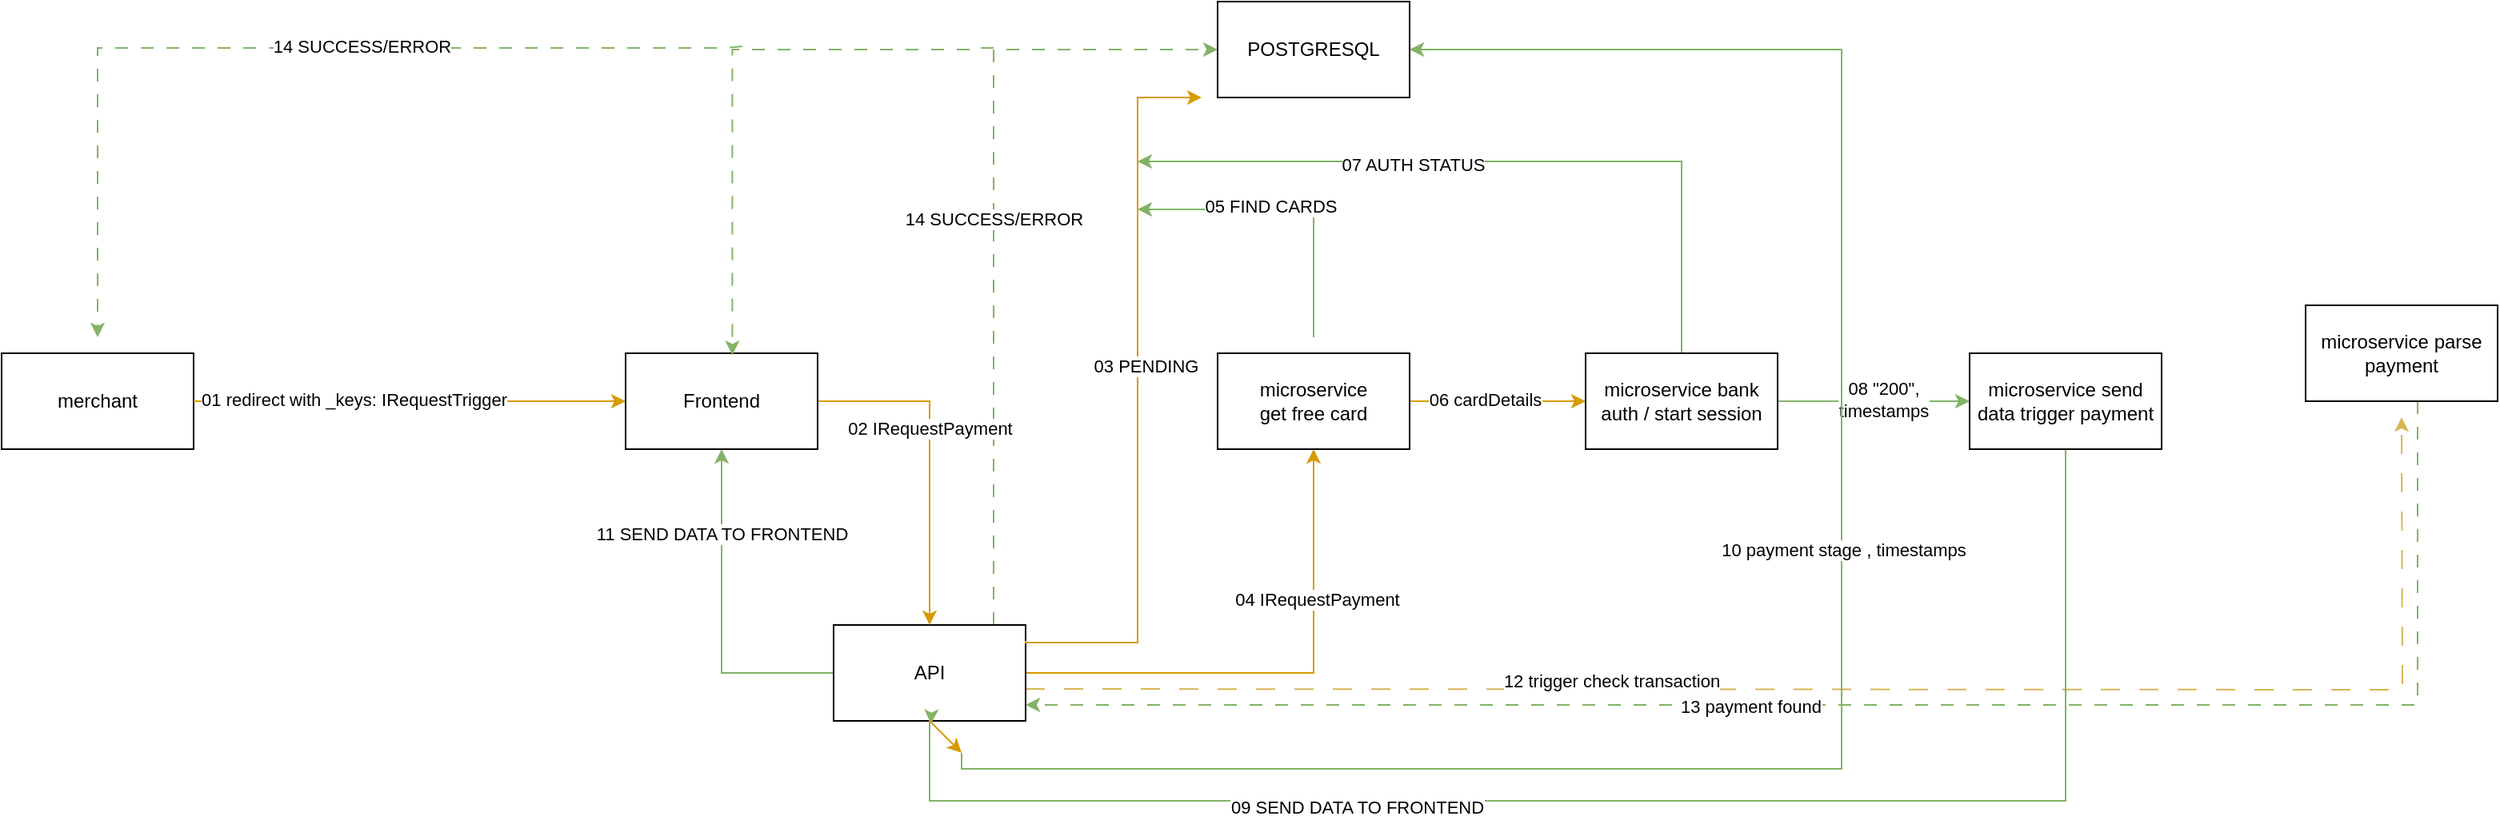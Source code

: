 <mxfile version="24.3.1" type="device">
  <diagram name="Page-1" id="G4kIawC5zEKvVTdzqohK">
    <mxGraphModel dx="1195" dy="1763" grid="1" gridSize="10" guides="1" tooltips="1" connect="1" arrows="1" fold="1" page="1" pageScale="1" pageWidth="850" pageHeight="1100" math="0" shadow="0">
      <root>
        <mxCell id="0" />
        <mxCell id="1" parent="0" />
        <mxCell id="LYJuiLzA-LEmnEoee4dv-1" value="merchant" style="rounded=0;whiteSpace=wrap;html=1;" vertex="1" parent="1">
          <mxGeometry y="120" width="120" height="60" as="geometry" />
        </mxCell>
        <mxCell id="LYJuiLzA-LEmnEoee4dv-19" style="edgeStyle=orthogonalEdgeStyle;rounded=0;orthogonalLoop=1;jettySize=auto;html=1;fillColor=#ffe6cc;strokeColor=#d79b00;" edge="1" parent="1" source="LYJuiLzA-LEmnEoee4dv-5" target="LYJuiLzA-LEmnEoee4dv-18">
          <mxGeometry relative="1" as="geometry" />
        </mxCell>
        <mxCell id="LYJuiLzA-LEmnEoee4dv-22" value="06 cardDetails" style="edgeLabel;html=1;align=center;verticalAlign=middle;resizable=0;points=[];" vertex="1" connectable="0" parent="LYJuiLzA-LEmnEoee4dv-19">
          <mxGeometry x="-0.144" y="1" relative="1" as="geometry">
            <mxPoint as="offset" />
          </mxGeometry>
        </mxCell>
        <mxCell id="LYJuiLzA-LEmnEoee4dv-30" style="edgeStyle=orthogonalEdgeStyle;rounded=0;orthogonalLoop=1;jettySize=auto;html=1;fillColor=#d5e8d4;strokeColor=#82b366;" edge="1" parent="1">
          <mxGeometry relative="1" as="geometry">
            <mxPoint x="820" y="110" as="sourcePoint" />
            <mxPoint x="710" y="30" as="targetPoint" />
            <Array as="points">
              <mxPoint x="820" y="30" />
            </Array>
          </mxGeometry>
        </mxCell>
        <mxCell id="LYJuiLzA-LEmnEoee4dv-37" value="05 FIND CARDS" style="edgeLabel;html=1;align=center;verticalAlign=middle;resizable=0;points=[];" vertex="1" connectable="0" parent="LYJuiLzA-LEmnEoee4dv-30">
          <mxGeometry x="0.125" y="-2" relative="1" as="geometry">
            <mxPoint as="offset" />
          </mxGeometry>
        </mxCell>
        <mxCell id="LYJuiLzA-LEmnEoee4dv-5" value="microservice&lt;br&gt;get free card" style="rounded=0;whiteSpace=wrap;html=1;" vertex="1" parent="1">
          <mxGeometry x="760" y="120" width="120" height="60" as="geometry" />
        </mxCell>
        <mxCell id="LYJuiLzA-LEmnEoee4dv-26" style="edgeStyle=orthogonalEdgeStyle;rounded=0;orthogonalLoop=1;jettySize=auto;html=1;entryX=0.5;entryY=1;entryDx=0;entryDy=0;fillColor=#ffe6cc;strokeColor=#d79b00;" edge="1" parent="1" source="LYJuiLzA-LEmnEoee4dv-8" target="LYJuiLzA-LEmnEoee4dv-5">
          <mxGeometry relative="1" as="geometry" />
        </mxCell>
        <mxCell id="LYJuiLzA-LEmnEoee4dv-47" value="04 IRequestPayment" style="edgeLabel;html=1;align=center;verticalAlign=middle;resizable=0;points=[];" vertex="1" connectable="0" parent="LYJuiLzA-LEmnEoee4dv-26">
          <mxGeometry x="0.415" y="-2" relative="1" as="geometry">
            <mxPoint as="offset" />
          </mxGeometry>
        </mxCell>
        <mxCell id="LYJuiLzA-LEmnEoee4dv-28" style="edgeStyle=orthogonalEdgeStyle;rounded=0;orthogonalLoop=1;jettySize=auto;html=1;entryX=0.5;entryY=1;entryDx=0;entryDy=0;fillColor=#d5e8d4;strokeColor=#82b366;" edge="1" parent="1" source="LYJuiLzA-LEmnEoee4dv-8" target="LYJuiLzA-LEmnEoee4dv-3">
          <mxGeometry relative="1" as="geometry">
            <mxPoint x="450" y="220" as="targetPoint" />
          </mxGeometry>
        </mxCell>
        <mxCell id="LYJuiLzA-LEmnEoee4dv-46" value="11 SEND DATA TO FRONTEND" style="edgeLabel;html=1;align=center;verticalAlign=middle;resizable=0;points=[];" vertex="1" connectable="0" parent="LYJuiLzA-LEmnEoee4dv-28">
          <mxGeometry x="0.497" relative="1" as="geometry">
            <mxPoint as="offset" />
          </mxGeometry>
        </mxCell>
        <mxCell id="LYJuiLzA-LEmnEoee4dv-34" style="edgeStyle=orthogonalEdgeStyle;rounded=0;orthogonalLoop=1;jettySize=auto;html=1;entryX=0;entryY=0.5;entryDx=0;entryDy=0;fillColor=#d5e8d4;strokeColor=#82b366;dashed=1;dashPattern=8 8;" edge="1" parent="1" source="LYJuiLzA-LEmnEoee4dv-8" target="LYJuiLzA-LEmnEoee4dv-29">
          <mxGeometry relative="1" as="geometry">
            <Array as="points">
              <mxPoint x="620" y="-70" />
            </Array>
          </mxGeometry>
        </mxCell>
        <mxCell id="LYJuiLzA-LEmnEoee4dv-67" value="14 SUCCESS/ERROR" style="edgeLabel;html=1;align=center;verticalAlign=middle;resizable=0;points=[];" vertex="1" connectable="0" parent="LYJuiLzA-LEmnEoee4dv-34">
          <mxGeometry x="0.017" relative="1" as="geometry">
            <mxPoint as="offset" />
          </mxGeometry>
        </mxCell>
        <mxCell id="LYJuiLzA-LEmnEoee4dv-56" style="edgeStyle=orthogonalEdgeStyle;rounded=0;orthogonalLoop=1;jettySize=auto;html=1;fillColor=#fff2cc;strokeColor=#d6b656;dashed=1;dashPattern=12 12;" edge="1" parent="1">
          <mxGeometry relative="1" as="geometry">
            <mxPoint x="1500" y="160" as="targetPoint" />
            <mxPoint x="640" y="330" as="sourcePoint" />
          </mxGeometry>
        </mxCell>
        <mxCell id="LYJuiLzA-LEmnEoee4dv-61" value="&lt;div&gt;12 trigger check transaction&lt;/div&gt;&lt;div&gt;&lt;br&gt;&lt;/div&gt;" style="edgeLabel;html=1;align=center;verticalAlign=middle;resizable=0;points=[];" vertex="1" connectable="0" parent="LYJuiLzA-LEmnEoee4dv-56">
          <mxGeometry x="-0.29" y="-2" relative="1" as="geometry">
            <mxPoint as="offset" />
          </mxGeometry>
        </mxCell>
        <mxCell id="LYJuiLzA-LEmnEoee4dv-8" value="API" style="rounded=0;whiteSpace=wrap;html=1;" vertex="1" parent="1">
          <mxGeometry x="520" y="290" width="120" height="60" as="geometry" />
        </mxCell>
        <mxCell id="LYJuiLzA-LEmnEoee4dv-13" value="" style="edgeStyle=orthogonalEdgeStyle;rounded=0;orthogonalLoop=1;jettySize=auto;html=1;fillColor=#ffe6cc;strokeColor=#d79b00;" edge="1" parent="1" source="LYJuiLzA-LEmnEoee4dv-1" target="LYJuiLzA-LEmnEoee4dv-3">
          <mxGeometry relative="1" as="geometry">
            <mxPoint x="520" y="150" as="targetPoint" />
            <mxPoint x="210" y="150" as="sourcePoint" />
          </mxGeometry>
        </mxCell>
        <mxCell id="LYJuiLzA-LEmnEoee4dv-14" value="01 redirect with _keys: IRequestTrigger" style="edgeLabel;html=1;align=center;verticalAlign=middle;resizable=0;points=[];" vertex="1" connectable="0" parent="LYJuiLzA-LEmnEoee4dv-13">
          <mxGeometry x="-0.258" y="1" relative="1" as="geometry">
            <mxPoint as="offset" />
          </mxGeometry>
        </mxCell>
        <mxCell id="LYJuiLzA-LEmnEoee4dv-15" style="edgeStyle=orthogonalEdgeStyle;rounded=0;orthogonalLoop=1;jettySize=auto;html=1;fillColor=#ffe6cc;strokeColor=#d79b00;" edge="1" parent="1" source="LYJuiLzA-LEmnEoee4dv-3" target="LYJuiLzA-LEmnEoee4dv-8">
          <mxGeometry relative="1" as="geometry">
            <mxPoint x="450" y="390" as="targetPoint" />
          </mxGeometry>
        </mxCell>
        <mxCell id="LYJuiLzA-LEmnEoee4dv-16" value="02 IRequestPayment" style="edgeLabel;html=1;align=center;verticalAlign=middle;resizable=0;points=[];" vertex="1" connectable="0" parent="LYJuiLzA-LEmnEoee4dv-15">
          <mxGeometry x="-0.171" relative="1" as="geometry">
            <mxPoint as="offset" />
          </mxGeometry>
        </mxCell>
        <mxCell id="LYJuiLzA-LEmnEoee4dv-3" value="Frontend" style="rounded=0;whiteSpace=wrap;html=1;" vertex="1" parent="1">
          <mxGeometry x="390" y="120" width="120" height="60" as="geometry" />
        </mxCell>
        <mxCell id="LYJuiLzA-LEmnEoee4dv-24" style="edgeStyle=orthogonalEdgeStyle;rounded=0;orthogonalLoop=1;jettySize=auto;html=1;entryX=0;entryY=0.5;entryDx=0;entryDy=0;fillColor=#d5e8d4;strokeColor=#82b366;" edge="1" parent="1" source="LYJuiLzA-LEmnEoee4dv-18" target="LYJuiLzA-LEmnEoee4dv-23">
          <mxGeometry relative="1" as="geometry" />
        </mxCell>
        <mxCell id="LYJuiLzA-LEmnEoee4dv-48" value="08 &quot;200&quot;, &lt;br&gt;timestamps" style="edgeLabel;html=1;align=center;verticalAlign=middle;resizable=0;points=[];" vertex="1" connectable="0" parent="LYJuiLzA-LEmnEoee4dv-24">
          <mxGeometry x="0.093" y="1" relative="1" as="geometry">
            <mxPoint as="offset" />
          </mxGeometry>
        </mxCell>
        <mxCell id="LYJuiLzA-LEmnEoee4dv-41" style="edgeStyle=orthogonalEdgeStyle;rounded=0;orthogonalLoop=1;jettySize=auto;html=1;fillColor=#d5e8d4;strokeColor=#82b366;" edge="1" parent="1" source="LYJuiLzA-LEmnEoee4dv-18">
          <mxGeometry relative="1" as="geometry">
            <mxPoint x="710" as="targetPoint" />
            <Array as="points">
              <mxPoint x="1050" />
            </Array>
          </mxGeometry>
        </mxCell>
        <mxCell id="LYJuiLzA-LEmnEoee4dv-42" value="07 AUTH STATUS" style="edgeLabel;html=1;align=center;verticalAlign=middle;resizable=0;points=[];" vertex="1" connectable="0" parent="LYJuiLzA-LEmnEoee4dv-41">
          <mxGeometry x="0.253" y="2" relative="1" as="geometry">
            <mxPoint as="offset" />
          </mxGeometry>
        </mxCell>
        <mxCell id="LYJuiLzA-LEmnEoee4dv-18" value="microservice bank auth / start session" style="rounded=0;whiteSpace=wrap;html=1;" vertex="1" parent="1">
          <mxGeometry x="990" y="120" width="120" height="60" as="geometry" />
        </mxCell>
        <mxCell id="LYJuiLzA-LEmnEoee4dv-27" style="edgeStyle=orthogonalEdgeStyle;rounded=0;orthogonalLoop=1;jettySize=auto;html=1;fillColor=#d5e8d4;strokeColor=#82b366;entryX=0.508;entryY=1.03;entryDx=0;entryDy=0;entryPerimeter=0;" edge="1" parent="1" source="LYJuiLzA-LEmnEoee4dv-23" target="LYJuiLzA-LEmnEoee4dv-8">
          <mxGeometry relative="1" as="geometry">
            <mxPoint x="580" y="360" as="targetPoint" />
            <Array as="points">
              <mxPoint x="1290" y="400" />
              <mxPoint x="580" y="400" />
              <mxPoint x="580" y="350" />
              <mxPoint x="581" y="350" />
            </Array>
          </mxGeometry>
        </mxCell>
        <mxCell id="LYJuiLzA-LEmnEoee4dv-44" value="09 SEND DATA TO FRONTEND" style="edgeLabel;html=1;align=center;verticalAlign=middle;resizable=0;points=[];" vertex="1" connectable="0" parent="LYJuiLzA-LEmnEoee4dv-27">
          <mxGeometry x="0.352" y="4" relative="1" as="geometry">
            <mxPoint x="1" as="offset" />
          </mxGeometry>
        </mxCell>
        <mxCell id="LYJuiLzA-LEmnEoee4dv-31" style="edgeStyle=orthogonalEdgeStyle;rounded=0;orthogonalLoop=1;jettySize=auto;html=1;fillColor=#d5e8d4;strokeColor=#82b366;entryX=1;entryY=0.5;entryDx=0;entryDy=0;" edge="1" parent="1" target="LYJuiLzA-LEmnEoee4dv-29">
          <mxGeometry relative="1" as="geometry">
            <mxPoint x="600" y="370" as="sourcePoint" />
            <mxPoint x="210" y="450" as="targetPoint" />
            <Array as="points">
              <mxPoint x="1150" y="380" />
              <mxPoint x="1150" y="-70" />
            </Array>
          </mxGeometry>
        </mxCell>
        <mxCell id="LYJuiLzA-LEmnEoee4dv-59" value="10 payment stage , timestamps" style="edgeLabel;html=1;align=center;verticalAlign=middle;resizable=0;points=[];" vertex="1" connectable="0" parent="LYJuiLzA-LEmnEoee4dv-31">
          <mxGeometry x="0.09" y="-1" relative="1" as="geometry">
            <mxPoint as="offset" />
          </mxGeometry>
        </mxCell>
        <mxCell id="LYJuiLzA-LEmnEoee4dv-23" value="microservice send data trigger payment" style="rounded=0;whiteSpace=wrap;html=1;" vertex="1" parent="1">
          <mxGeometry x="1230" y="120" width="120" height="60" as="geometry" />
        </mxCell>
        <mxCell id="LYJuiLzA-LEmnEoee4dv-29" value="POSTGRESQL" style="rounded=0;whiteSpace=wrap;html=1;" vertex="1" parent="1">
          <mxGeometry x="760" y="-100" width="120" height="60" as="geometry" />
        </mxCell>
        <mxCell id="LYJuiLzA-LEmnEoee4dv-38" style="edgeStyle=orthogonalEdgeStyle;rounded=0;orthogonalLoop=1;jettySize=auto;html=1;fillColor=#ffe6cc;strokeColor=#d79b00;" edge="1" parent="1">
          <mxGeometry relative="1" as="geometry">
            <mxPoint x="640" y="300" as="sourcePoint" />
            <mxPoint x="750" y="-40" as="targetPoint" />
            <Array as="points">
              <mxPoint x="640" y="301" />
              <mxPoint x="710" y="301" />
              <mxPoint x="710" y="-40" />
            </Array>
          </mxGeometry>
        </mxCell>
        <mxCell id="LYJuiLzA-LEmnEoee4dv-39" value="03 PENDING" style="edgeLabel;html=1;align=center;verticalAlign=middle;resizable=0;points=[];" vertex="1" connectable="0" parent="LYJuiLzA-LEmnEoee4dv-38">
          <mxGeometry x="0.08" y="-5" relative="1" as="geometry">
            <mxPoint as="offset" />
          </mxGeometry>
        </mxCell>
        <mxCell id="LYJuiLzA-LEmnEoee4dv-45" value="" style="endArrow=classic;html=1;rounded=0;exitX=0.5;exitY=1;exitDx=0;exitDy=0;fillColor=#ffe6cc;strokeColor=#d79b00;" edge="1" parent="1" source="LYJuiLzA-LEmnEoee4dv-8">
          <mxGeometry width="50" height="50" relative="1" as="geometry">
            <mxPoint x="610" y="370" as="sourcePoint" />
            <mxPoint x="600" y="370" as="targetPoint" />
          </mxGeometry>
        </mxCell>
        <mxCell id="LYJuiLzA-LEmnEoee4dv-60" style="edgeStyle=orthogonalEdgeStyle;rounded=0;orthogonalLoop=1;jettySize=auto;html=1;fillColor=#d5e8d4;strokeColor=#82b366;dashed=1;dashPattern=8 8;" edge="1" parent="1" source="LYJuiLzA-LEmnEoee4dv-53" target="LYJuiLzA-LEmnEoee4dv-8">
          <mxGeometry relative="1" as="geometry">
            <Array as="points">
              <mxPoint x="1510" y="340" />
            </Array>
          </mxGeometry>
        </mxCell>
        <mxCell id="LYJuiLzA-LEmnEoee4dv-62" value="13 payment found" style="edgeLabel;html=1;align=center;verticalAlign=middle;resizable=0;points=[];" vertex="1" connectable="0" parent="LYJuiLzA-LEmnEoee4dv-60">
          <mxGeometry x="0.146" y="1" relative="1" as="geometry">
            <mxPoint as="offset" />
          </mxGeometry>
        </mxCell>
        <mxCell id="LYJuiLzA-LEmnEoee4dv-53" value="microservice parse payment" style="rounded=0;whiteSpace=wrap;html=1;" vertex="1" parent="1">
          <mxGeometry x="1440" y="90" width="120" height="60" as="geometry" />
        </mxCell>
        <mxCell id="LYJuiLzA-LEmnEoee4dv-64" style="edgeStyle=orthogonalEdgeStyle;rounded=0;orthogonalLoop=1;jettySize=auto;html=1;entryX=0.556;entryY=0.019;entryDx=0;entryDy=0;fillColor=#d5e8d4;strokeColor=#82b366;dashed=1;dashPattern=8 8;entryPerimeter=0;" edge="1" parent="1" target="LYJuiLzA-LEmnEoee4dv-3">
          <mxGeometry relative="1" as="geometry">
            <mxPoint x="620" y="-70.952" as="sourcePoint" />
            <mxPoint x="770" y="-60" as="targetPoint" />
            <Array as="points">
              <mxPoint x="610" y="-70" />
              <mxPoint x="457" y="-70" />
            </Array>
          </mxGeometry>
        </mxCell>
        <mxCell id="LYJuiLzA-LEmnEoee4dv-69" style="edgeStyle=orthogonalEdgeStyle;rounded=0;orthogonalLoop=1;jettySize=auto;html=1;fillColor=#d5e8d4;strokeColor=#82b366;dashed=1;dashPattern=8 8;" edge="1" parent="1">
          <mxGeometry relative="1" as="geometry">
            <mxPoint x="463" y="-71.952" as="sourcePoint" />
            <mxPoint x="60" y="110" as="targetPoint" />
            <Array as="points">
              <mxPoint x="453" y="-71" />
              <mxPoint x="300" y="-71" />
            </Array>
          </mxGeometry>
        </mxCell>
        <mxCell id="LYJuiLzA-LEmnEoee4dv-71" value="14 SUCCESS/ERROR" style="edgeLabel;html=1;align=center;verticalAlign=middle;resizable=0;points=[];" vertex="1" connectable="0" parent="LYJuiLzA-LEmnEoee4dv-69">
          <mxGeometry x="-0.185" y="-1" relative="1" as="geometry">
            <mxPoint as="offset" />
          </mxGeometry>
        </mxCell>
      </root>
    </mxGraphModel>
  </diagram>
</mxfile>
